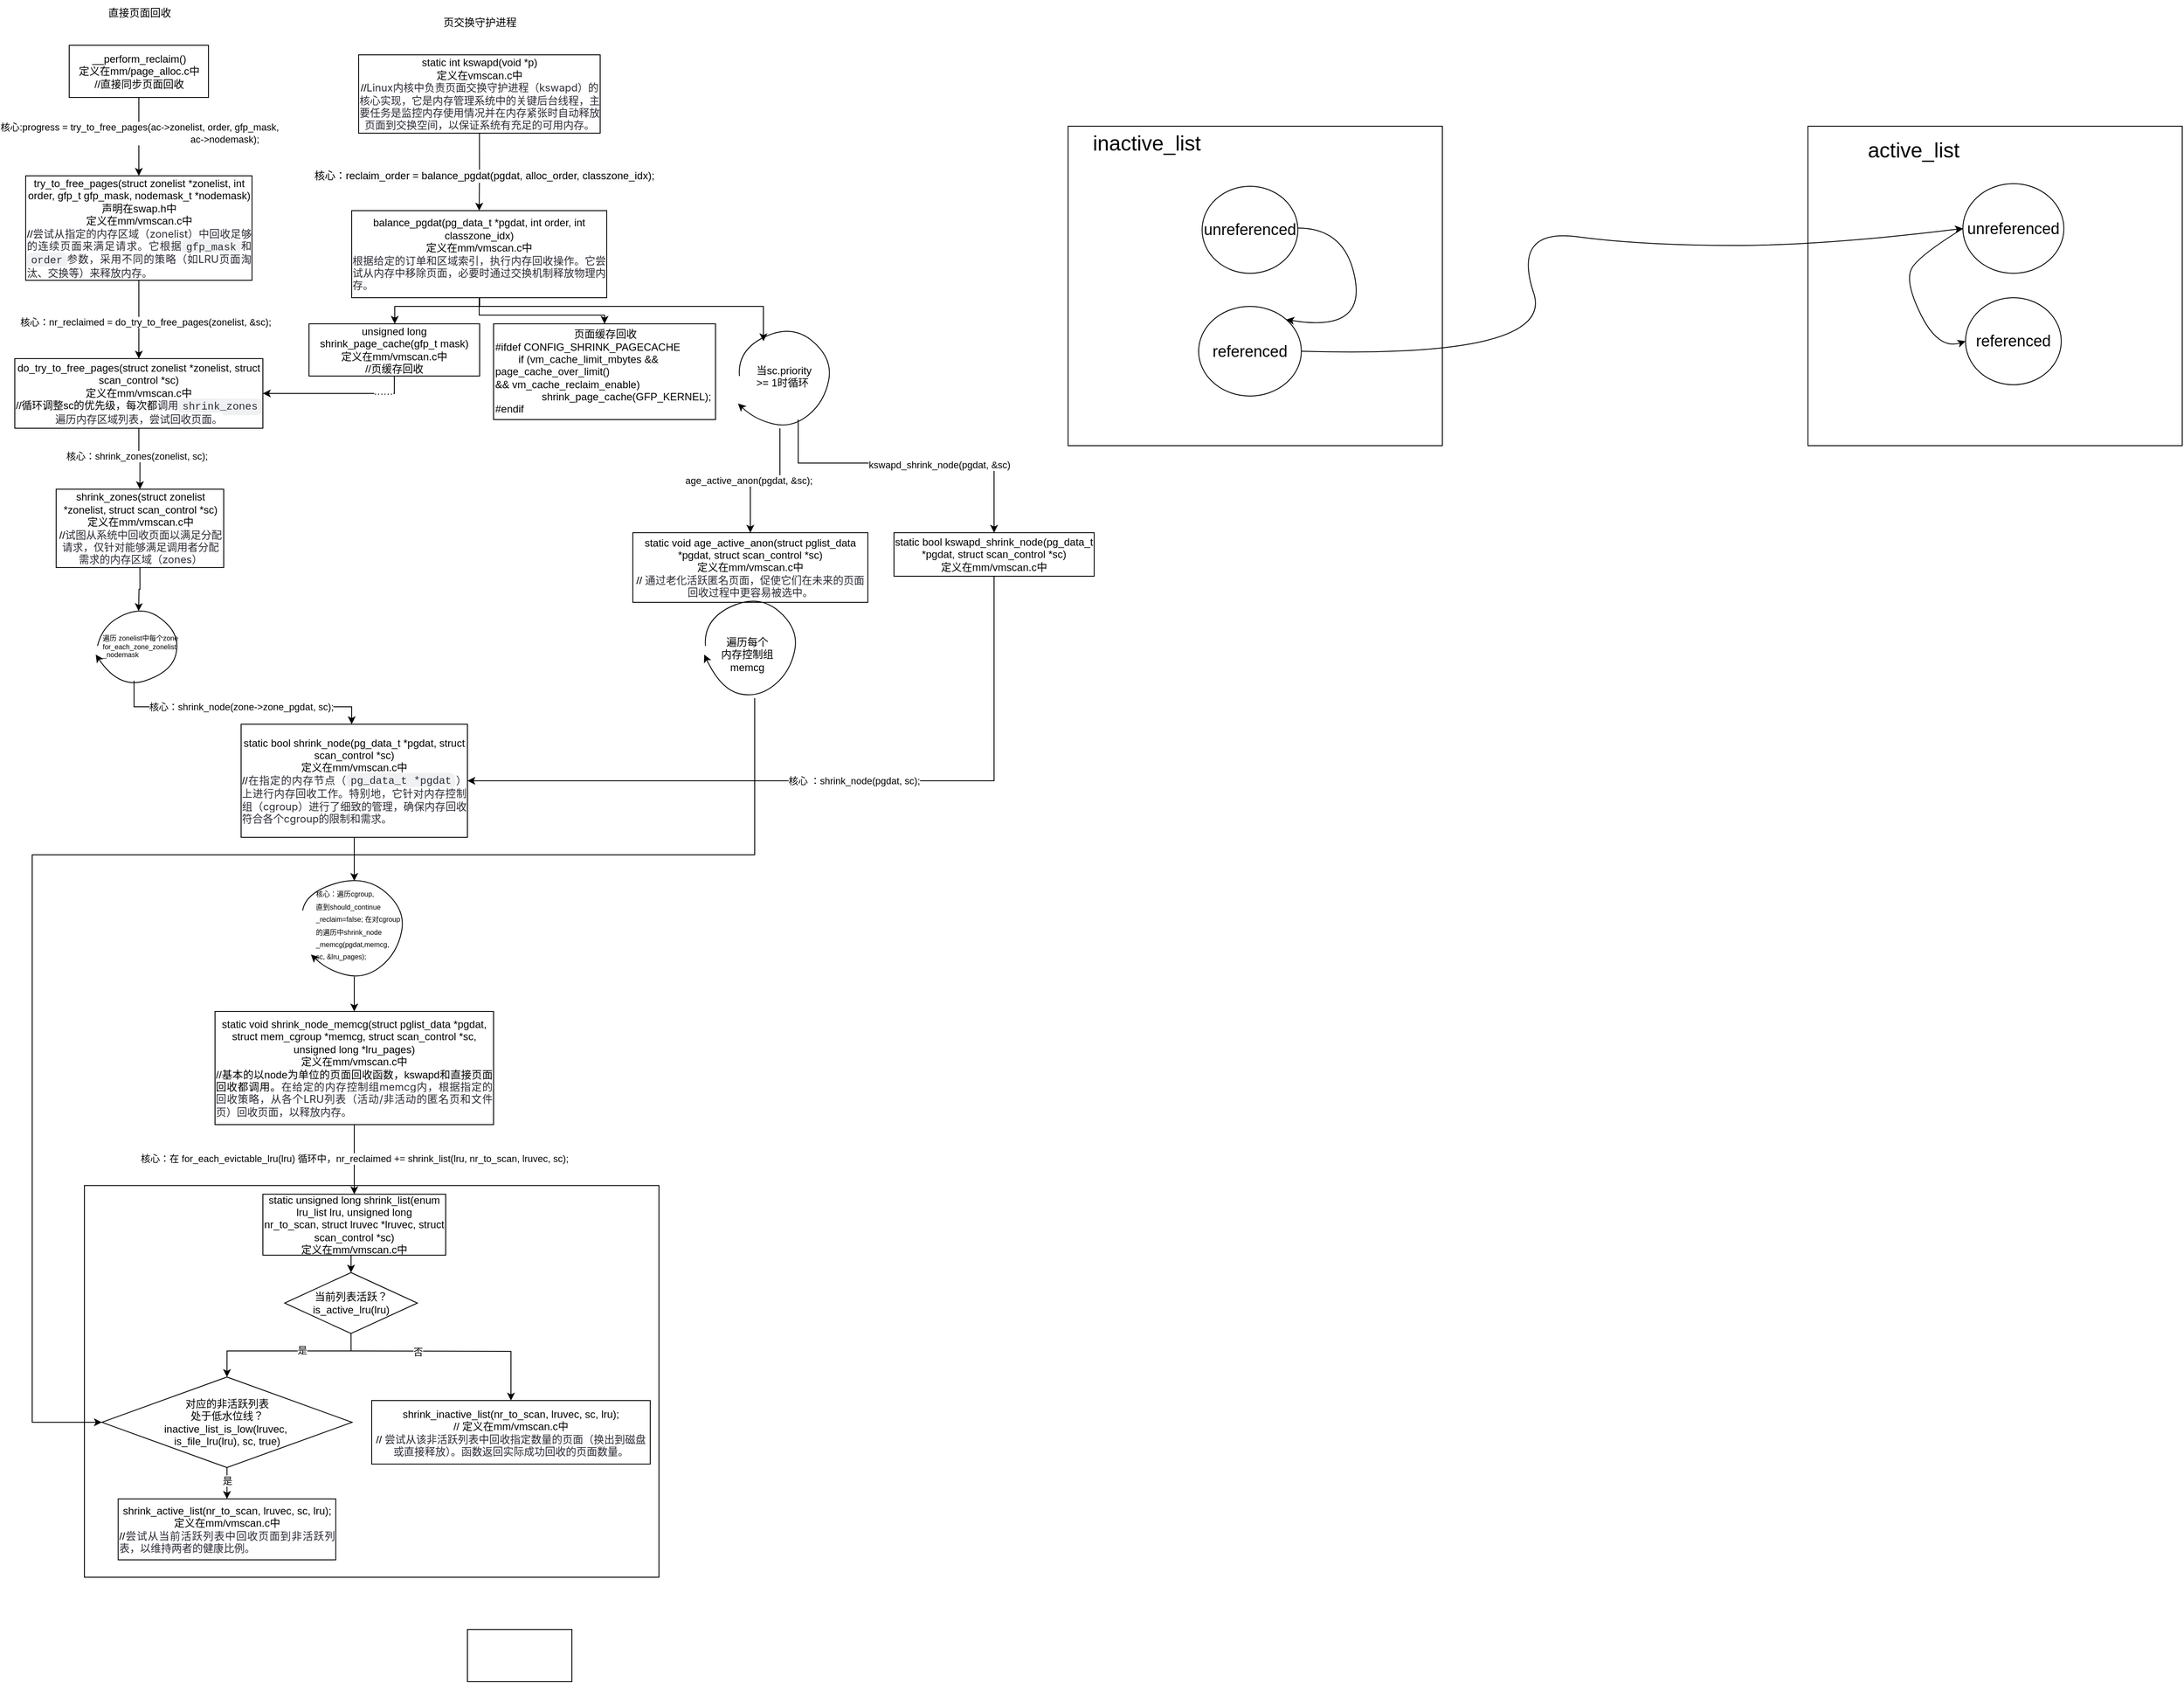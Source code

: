 <mxfile version="24.3.1" type="github">
  <diagram name="第 1 页" id="L96vX1XhK6QXdYlFLpfw">
    <mxGraphModel dx="2136" dy="729" grid="1" gridSize="10" guides="1" tooltips="1" connect="1" arrows="1" fold="1" page="1" pageScale="1" pageWidth="827" pageHeight="1169" math="0" shadow="0">
      <root>
        <mxCell id="0" />
        <mxCell id="1" parent="0" />
        <mxCell id="Xcz-Zy_UMCrFkftO2yXA-41" value="" style="rounded=0;whiteSpace=wrap;html=1;" vertex="1" parent="1">
          <mxGeometry x="1090" y="313" width="430" height="367" as="geometry" />
        </mxCell>
        <mxCell id="Xcz-Zy_UMCrFkftO2yXA-11" value="" style="curved=1;endArrow=classic;html=1;rounded=0;entryX=0.237;entryY=1.038;entryDx=0;entryDy=0;entryPerimeter=0;" edge="1" parent="1">
          <mxGeometry width="50" height="50" relative="1" as="geometry">
            <mxPoint x="210.62" y="1214" as="sourcePoint" />
            <mxPoint x="220.18" y="1264.52" as="targetPoint" />
            <Array as="points">
              <mxPoint x="214.37" y="1193" />
              <mxPoint x="282.37" y="1173" />
              <mxPoint x="329.37" y="1213" />
              <mxPoint x="319.37" y="1263" />
              <mxPoint x="282.37" y="1293" />
              <mxPoint x="239.37" y="1283" />
            </Array>
          </mxGeometry>
        </mxCell>
        <mxCell id="G9uZSufEg39AA2sRg3oI-21" value="" style="rounded=0;whiteSpace=wrap;html=1;labelBackgroundColor=none;textShadow=0;textOpacity=0;fillColor=none;" parent="1" vertex="1">
          <mxGeometry x="-40" y="1530" width="660" height="450" as="geometry" />
        </mxCell>
        <mxCell id="Ul97I4Ve1XMXk0d_GilV-3" style="edgeStyle=orthogonalEdgeStyle;rounded=0;orthogonalLoop=1;jettySize=auto;html=1;exitX=0.5;exitY=1;exitDx=0;exitDy=0;entryX=0.5;entryY=0;entryDx=0;entryDy=0;" parent="1" source="Ul97I4Ve1XMXk0d_GilV-1" target="Ul97I4Ve1XMXk0d_GilV-2" edge="1">
          <mxGeometry relative="1" as="geometry" />
        </mxCell>
        <mxCell id="Ul97I4Ve1XMXk0d_GilV-10" value="核心:progress = try_to_free_pages(ac-&amp;gt;zonelist, order, gfp_mask,&lt;div&gt;&lt;span style=&quot;white-space-collapse: collapse;&quot;&gt;&lt;span style=&quot;white-space-collapse: preserve;&quot;&gt;&#x9;&#x9;&#x9;&#x9;&#x9;&#x9;&#x9;&#x9;&lt;/span&gt;ac-&amp;gt;nodemask);&lt;/span&gt;&lt;/div&gt;" style="edgeLabel;html=1;align=center;verticalAlign=middle;resizable=0;points=[];" parent="Ul97I4Ve1XMXk0d_GilV-3" vertex="1" connectable="0">
          <mxGeometry x="0.34" relative="1" as="geometry">
            <mxPoint y="-20" as="offset" />
          </mxGeometry>
        </mxCell>
        <mxCell id="Ul97I4Ve1XMXk0d_GilV-1" value="&lt;div&gt;__perform_reclaim()&lt;br&gt;&lt;/div&gt;定义在mm/page_alloc.c中&lt;div&gt;//直接同步页面回收&lt;/div&gt;" style="rounded=0;whiteSpace=wrap;html=1;" parent="1" vertex="1">
          <mxGeometry x="-57.5" y="220" width="160" height="60" as="geometry" />
        </mxCell>
        <mxCell id="Ul97I4Ve1XMXk0d_GilV-16" style="edgeStyle=orthogonalEdgeStyle;rounded=0;orthogonalLoop=1;jettySize=auto;html=1;exitX=0.5;exitY=1;exitDx=0;exitDy=0;entryX=0.5;entryY=0;entryDx=0;entryDy=0;" parent="1" source="Ul97I4Ve1XMXk0d_GilV-2" target="Ul97I4Ve1XMXk0d_GilV-15" edge="1">
          <mxGeometry relative="1" as="geometry" />
        </mxCell>
        <mxCell id="Ul97I4Ve1XMXk0d_GilV-17" value="核心：nr_reclaimed = do_try_to_free_pages(zonelist, &amp;amp;sc);" style="edgeLabel;html=1;align=center;verticalAlign=middle;resizable=0;points=[];" parent="Ul97I4Ve1XMXk0d_GilV-16" vertex="1" connectable="0">
          <mxGeometry x="0.052" y="7" relative="1" as="geometry">
            <mxPoint as="offset" />
          </mxGeometry>
        </mxCell>
        <mxCell id="Ul97I4Ve1XMXk0d_GilV-2" value="&lt;div&gt;try_to_free_pages(&lt;span style=&quot;background-color: initial;&quot;&gt;struct zonelist *zonelist, int order,&amp;nbsp;&lt;/span&gt;&lt;span style=&quot;background-color: initial;&quot;&gt;&lt;span style=&quot;background-color: initial;&quot;&gt;gfp_t gfp_mask, nodemask_t *nodemask&lt;/span&gt;&lt;/span&gt;&lt;span style=&quot;background-color: initial;&quot;&gt;)&lt;/span&gt;&lt;/div&gt;&lt;div&gt;声明在swap.h中&lt;/div&gt;&lt;div&gt;定义在mm/vmscan.c中&lt;/div&gt;&lt;div style=&quot;text-align: justify;&quot;&gt;//&lt;font style=&quot;font-size: 12px;&quot;&gt;&lt;span style=&quot;white-space-collapse: preserve; color: rgb(44, 44, 54); font-family: -apple-system, BlinkMacSystemFont, &amp;quot;Segoe UI&amp;quot;, &amp;quot;Noto Sans&amp;quot;, Helvetica, Arial, sans-serif, &amp;quot;Apple Color Emoji&amp;quot;, &amp;quot;Segoe UI Emoji&amp;quot;; text-align: left; background-color: rgb(255, 255, 255);&quot;&gt;尝试从指定的内存区域（zonelist）中回收足够的连续页面来满足请求。它根据&lt;/span&gt;&lt;code style=&quot;white-space-collapse: break-spaces; box-sizing: border-box; --un-rotate: 0; --un-rotate-x: 0; --un-rotate-y: 0; --un-rotate-z: 0; --un-scale-x: 1; --un-scale-y: 1; --un-scale-z: 1; --un-skew-x: 0; --un-skew-y: 0; --un-translate-x: 0; --un-translate-y: 0; --un-translate-z: 0; --un-pan-x: ; --un-pan-y: ; --un-pinch-zoom: ; --un-scroll-snap-strictness: proximity; --un-ordinal: ; --un-slashed-zero: ; --un-numeric-figure: ; --un-numeric-spacing: ; --un-numeric-fraction: ; --un-border-spacing-x: 0; --un-border-spacing-y: 0; --un-ring-offset-shadow: 0 0 transparent; --un-ring-shadow: 0 0 transparent; --un-shadow-inset: ; --un-shadow: 0 0 transparent; --un-ring-inset: ; --un-ring-offset-width: 0px; --un-ring-offset-color: #fff; --un-ring-width: 0px; --un-ring-color: rgba(147,197,253,.5); --un-blur: ; --un-brightness: ; --un-contrast: ; --un-drop-shadow: ; --un-grayscale: ; --un-hue-rotate: ; --un-invert: ; --un-saturate: ; --un-sepia: ; --un-backdrop-blur: ; --un-backdrop-brightness: ; --un-backdrop-contrast: ; --un-backdrop-grayscale: ; --un-backdrop-hue-rotate: ; --un-backdrop-invert: ; --un-backdrop-opacity: ; --un-backdrop-saturate: ; --un-backdrop-sepia: ; font-family: ui-monospace, SFMono-Regular, &amp;quot;SF Mono&amp;quot;, Menlo, Consolas, &amp;quot;Liberation Mono&amp;quot;, monospace; background-color: rgba(175, 184, 193, 0.2); border-radius: 6px; margin: 0px; padding: 0.2em 0.4em; color: rgb(44, 44, 54); text-align: left;&quot;&gt;gfp_mask&lt;/code&gt;&lt;span style=&quot;white-space-collapse: preserve; color: rgb(44, 44, 54); font-family: -apple-system, BlinkMacSystemFont, &amp;quot;Segoe UI&amp;quot;, &amp;quot;Noto Sans&amp;quot;, Helvetica, Arial, sans-serif, &amp;quot;Apple Color Emoji&amp;quot;, &amp;quot;Segoe UI Emoji&amp;quot;; text-align: left; background-color: rgb(255, 255, 255);&quot;&gt;和&lt;/span&gt;&lt;code style=&quot;white-space-collapse: break-spaces; box-sizing: border-box; --un-rotate: 0; --un-rotate-x: 0; --un-rotate-y: 0; --un-rotate-z: 0; --un-scale-x: 1; --un-scale-y: 1; --un-scale-z: 1; --un-skew-x: 0; --un-skew-y: 0; --un-translate-x: 0; --un-translate-y: 0; --un-translate-z: 0; --un-pan-x: ; --un-pan-y: ; --un-pinch-zoom: ; --un-scroll-snap-strictness: proximity; --un-ordinal: ; --un-slashed-zero: ; --un-numeric-figure: ; --un-numeric-spacing: ; --un-numeric-fraction: ; --un-border-spacing-x: 0; --un-border-spacing-y: 0; --un-ring-offset-shadow: 0 0 transparent; --un-ring-shadow: 0 0 transparent; --un-shadow-inset: ; --un-shadow: 0 0 transparent; --un-ring-inset: ; --un-ring-offset-width: 0px; --un-ring-offset-color: #fff; --un-ring-width: 0px; --un-ring-color: rgba(147,197,253,.5); --un-blur: ; --un-brightness: ; --un-contrast: ; --un-drop-shadow: ; --un-grayscale: ; --un-hue-rotate: ; --un-invert: ; --un-saturate: ; --un-sepia: ; --un-backdrop-blur: ; --un-backdrop-brightness: ; --un-backdrop-contrast: ; --un-backdrop-grayscale: ; --un-backdrop-hue-rotate: ; --un-backdrop-invert: ; --un-backdrop-opacity: ; --un-backdrop-saturate: ; --un-backdrop-sepia: ; font-family: ui-monospace, SFMono-Regular, &amp;quot;SF Mono&amp;quot;, Menlo, Consolas, &amp;quot;Liberation Mono&amp;quot;, monospace; background-color: rgba(175, 184, 193, 0.2); border-radius: 6px; margin: 0px; padding: 0.2em 0.4em; color: rgb(44, 44, 54); text-align: left;&quot;&gt;order&lt;/code&gt;&lt;span style=&quot;white-space-collapse: preserve; color: rgb(44, 44, 54); font-family: -apple-system, BlinkMacSystemFont, &amp;quot;Segoe UI&amp;quot;, &amp;quot;Noto Sans&amp;quot;, Helvetica, Arial, sans-serif, &amp;quot;Apple Color Emoji&amp;quot;, &amp;quot;Segoe UI Emoji&amp;quot;; text-align: left; background-color: rgb(255, 255, 255);&quot;&gt;参数，采用不同的策略（如LRU页面淘汰、交换等）来释放内存。&lt;/span&gt;&lt;/font&gt;&lt;/div&gt;" style="rounded=0;whiteSpace=wrap;html=1;" parent="1" vertex="1">
          <mxGeometry x="-107.5" y="370" width="260" height="120" as="geometry" />
        </mxCell>
        <mxCell id="Ul97I4Ve1XMXk0d_GilV-19" style="edgeStyle=orthogonalEdgeStyle;rounded=0;orthogonalLoop=1;jettySize=auto;html=1;exitX=0.5;exitY=1;exitDx=0;exitDy=0;entryX=0.5;entryY=0;entryDx=0;entryDy=0;" parent="1" source="Ul97I4Ve1XMXk0d_GilV-15" target="Ul97I4Ve1XMXk0d_GilV-18" edge="1">
          <mxGeometry relative="1" as="geometry" />
        </mxCell>
        <mxCell id="Ul97I4Ve1XMXk0d_GilV-20" value="核心：shrink_zones(zonelist, sc);" style="edgeLabel;html=1;align=center;verticalAlign=middle;resizable=0;points=[];" parent="Ul97I4Ve1XMXk0d_GilV-19" vertex="1" connectable="0">
          <mxGeometry x="-0.007" y="3" relative="1" as="geometry">
            <mxPoint x="-3" as="offset" />
          </mxGeometry>
        </mxCell>
        <mxCell id="Ul97I4Ve1XMXk0d_GilV-15" value="&lt;div&gt;&lt;div&gt;do_try_to_free_pages(struct zonelist *zonelist,&lt;span style=&quot;background-color: initial;&quot;&gt;&amp;nbsp;struct scan_control *sc)&lt;/span&gt;&lt;/div&gt;&lt;/div&gt;&lt;div&gt;定义在mm/vmscan.c中&lt;/div&gt;&lt;div&gt;//循环调整sc的优先级，每次都&lt;span style=&quot;background-color: rgb(255, 255, 255); color: rgb(44, 44, 54); font-family: -apple-system, BlinkMacSystemFont, &amp;quot;Segoe UI&amp;quot;, &amp;quot;Noto Sans&amp;quot;, Helvetica, Arial, sans-serif, &amp;quot;Apple Color Emoji&amp;quot;, &amp;quot;Segoe UI Emoji&amp;quot;; text-align: left;&quot;&gt;调用&lt;/span&gt;&lt;code style=&quot;color: rgb(44, 44, 54); text-align: left; white-space-collapse: break-spaces; box-sizing: border-box; --un-rotate: 0; --un-rotate-x: 0; --un-rotate-y: 0; --un-rotate-z: 0; --un-scale-x: 1; --un-scale-y: 1; --un-scale-z: 1; --un-skew-x: 0; --un-skew-y: 0; --un-translate-x: 0; --un-translate-y: 0; --un-translate-z: 0; --un-pan-x: ; --un-pan-y: ; --un-pinch-zoom: ; --un-scroll-snap-strictness: proximity; --un-ordinal: ; --un-slashed-zero: ; --un-numeric-figure: ; --un-numeric-spacing: ; --un-numeric-fraction: ; --un-border-spacing-x: 0; --un-border-spacing-y: 0; --un-ring-offset-shadow: 0 0 transparent; --un-ring-shadow: 0 0 transparent; --un-shadow-inset: ; --un-shadow: 0 0 transparent; --un-ring-inset: ; --un-ring-offset-width: 0px; --un-ring-offset-color: #fff; --un-ring-width: 0px; --un-ring-color: rgba(147,197,253,.5); --un-blur: ; --un-brightness: ; --un-contrast: ; --un-drop-shadow: ; --un-grayscale: ; --un-hue-rotate: ; --un-invert: ; --un-saturate: ; --un-sepia: ; --un-backdrop-blur: ; --un-backdrop-brightness: ; --un-backdrop-contrast: ; --un-backdrop-grayscale: ; --un-backdrop-hue-rotate: ; --un-backdrop-invert: ; --un-backdrop-opacity: ; --un-backdrop-saturate: ; --un-backdrop-sepia: ; font-family: ui-monospace, SFMono-Regular, &amp;quot;SF Mono&amp;quot;, Menlo, Consolas, &amp;quot;Liberation Mono&amp;quot;, monospace; background-color: rgba(175, 184, 193, 0.2); border-radius: 6px; margin: 0px; padding: 0.2em 0.4em;&quot;&gt;shrink_zones&lt;/code&gt;&lt;span style=&quot;background-color: rgb(255, 255, 255); color: rgb(44, 44, 54); font-family: -apple-system, BlinkMacSystemFont, &amp;quot;Segoe UI&amp;quot;, &amp;quot;Noto Sans&amp;quot;, Helvetica, Arial, sans-serif, &amp;quot;Apple Color Emoji&amp;quot;, &amp;quot;Segoe UI Emoji&amp;quot;; text-align: left;&quot;&gt;遍历内存区域列表，尝试回收页面。&lt;/span&gt;&lt;/div&gt;" style="rounded=0;whiteSpace=wrap;html=1;" parent="1" vertex="1">
          <mxGeometry x="-120" y="580" width="285" height="80" as="geometry" />
        </mxCell>
        <mxCell id="Ul97I4Ve1XMXk0d_GilV-34" style="edgeStyle=orthogonalEdgeStyle;rounded=0;orthogonalLoop=1;jettySize=auto;html=1;" parent="1" edge="1">
          <mxGeometry relative="1" as="geometry">
            <mxPoint x="16.98" y="950" as="sourcePoint" />
            <mxPoint x="266.998" y="1000" as="targetPoint" />
            <Array as="points">
              <mxPoint x="16.98" y="980" />
              <mxPoint x="266.98" y="980" />
            </Array>
          </mxGeometry>
        </mxCell>
        <mxCell id="Ul97I4Ve1XMXk0d_GilV-35" value="核心：shrink_node(zone-&amp;gt;zone_pgdat, sc);" style="edgeLabel;html=1;align=center;verticalAlign=middle;resizable=0;points=[];" parent="Ul97I4Ve1XMXk0d_GilV-34" vertex="1" connectable="0">
          <mxGeometry x="0.021" relative="1" as="geometry">
            <mxPoint as="offset" />
          </mxGeometry>
        </mxCell>
        <mxCell id="Xcz-Zy_UMCrFkftO2yXA-30" style="edgeStyle=orthogonalEdgeStyle;rounded=0;orthogonalLoop=1;jettySize=auto;html=1;exitX=0.5;exitY=1;exitDx=0;exitDy=0;" edge="1" parent="1" source="Ul97I4Ve1XMXk0d_GilV-18">
          <mxGeometry relative="1" as="geometry">
            <mxPoint x="22.222" y="870" as="targetPoint" />
          </mxGeometry>
        </mxCell>
        <mxCell id="Ul97I4Ve1XMXk0d_GilV-18" value="shrink_zones(struct zonelist *zonelist, struct scan_control *sc)&lt;div&gt;定义在mm/vmscan.c中&lt;/div&gt;&lt;div&gt;//&lt;span style=&quot;background-color: rgb(255, 255, 255); color: rgb(44, 44, 54); font-family: -apple-system, BlinkMacSystemFont, &amp;quot;Segoe UI&amp;quot;, &amp;quot;Noto Sans&amp;quot;, Helvetica, Arial, sans-serif, &amp;quot;Apple Color Emoji&amp;quot;, &amp;quot;Segoe UI Emoji&amp;quot;; text-align: start; white-space-collapse: preserve;&quot;&gt;&lt;font style=&quot;font-size: 12px;&quot;&gt;试图从系统中回收页面以满足分配请求，仅针对能够满足调用者分配需求的内存区域（zones）&lt;/font&gt;&lt;/span&gt;&lt;/div&gt;" style="rounded=0;whiteSpace=wrap;html=1;" parent="1" vertex="1">
          <mxGeometry x="-72.5" y="730" width="192.5" height="90" as="geometry" />
        </mxCell>
        <mxCell id="Ul97I4Ve1XMXk0d_GilV-21" value="直接页面回收" style="text;html=1;align=center;verticalAlign=middle;resizable=0;points=[];autosize=1;strokeColor=none;fillColor=none;" parent="1" vertex="1">
          <mxGeometry x="-27.5" y="168" width="100" height="30" as="geometry" />
        </mxCell>
        <mxCell id="Ul97I4Ve1XMXk0d_GilV-22" value="页交换守护进程" style="text;html=1;align=center;verticalAlign=middle;resizable=0;points=[];autosize=1;strokeColor=none;fillColor=none;" parent="1" vertex="1">
          <mxGeometry x="358.75" y="179" width="110" height="30" as="geometry" />
        </mxCell>
        <mxCell id="Ul97I4Ve1XMXk0d_GilV-29" style="edgeStyle=orthogonalEdgeStyle;rounded=0;orthogonalLoop=1;jettySize=auto;html=1;exitX=0.5;exitY=1;exitDx=0;exitDy=0;entryX=0.5;entryY=0;entryDx=0;entryDy=0;" parent="1" source="Ul97I4Ve1XMXk0d_GilV-23" target="Ul97I4Ve1XMXk0d_GilV-26" edge="1">
          <mxGeometry relative="1" as="geometry" />
        </mxCell>
        <mxCell id="Ul97I4Ve1XMXk0d_GilV-31" value="&lt;span style=&quot;font-size: 12px; background-color: rgb(251, 251, 251);&quot;&gt;核心：reclaim_order = balance_pgdat(pgdat, alloc_order, classzone_idx);&lt;/span&gt;" style="edgeLabel;html=1;align=center;verticalAlign=middle;resizable=0;points=[];" parent="Ul97I4Ve1XMXk0d_GilV-29" vertex="1" connectable="0">
          <mxGeometry x="-0.079" y="5" relative="1" as="geometry">
            <mxPoint y="8" as="offset" />
          </mxGeometry>
        </mxCell>
        <mxCell id="Ul97I4Ve1XMXk0d_GilV-23" value="static int kswapd(void *p)&lt;div&gt;定义在vmscan.c中&lt;/div&gt;&lt;div&gt;/&lt;font style=&quot;font-size: 12px;&quot;&gt;/&lt;span style=&quot;background-color: rgb(255, 255, 255); color: rgb(44, 44, 54); font-family: -apple-system, BlinkMacSystemFont, &amp;quot;Segoe UI&amp;quot;, &amp;quot;Noto Sans&amp;quot;, Helvetica, Arial, sans-serif, &amp;quot;Apple Color Emoji&amp;quot;, &amp;quot;Segoe UI Emoji&amp;quot;; text-align: start; white-space-collapse: preserve;&quot;&gt;Linux内核中负责页面交换守护进程（kswapd）的核心实现，它是内存管理系统中的关键后台线程，主要任务是监控内存使用情况并在内存紧张时自动释放页面到交换空间，以保证系统有充足的可用内存。&lt;/span&gt;&lt;/font&gt;&lt;/div&gt;" style="rounded=0;whiteSpace=wrap;html=1;" parent="1" vertex="1">
          <mxGeometry x="275" y="231" width="277.5" height="90" as="geometry" />
        </mxCell>
        <mxCell id="G9uZSufEg39AA2sRg3oI-25" style="edgeStyle=orthogonalEdgeStyle;rounded=0;orthogonalLoop=1;jettySize=auto;html=1;exitX=0.5;exitY=1;exitDx=0;exitDy=0;entryX=0.5;entryY=0;entryDx=0;entryDy=0;" parent="1" edge="1">
          <mxGeometry relative="1" as="geometry">
            <mxPoint x="413.97" y="510" as="sourcePoint" />
            <mxPoint x="316.47" y="540" as="targetPoint" />
            <Array as="points">
              <mxPoint x="414" y="520" />
              <mxPoint x="316" y="520" />
            </Array>
          </mxGeometry>
        </mxCell>
        <mxCell id="Xcz-Zy_UMCrFkftO2yXA-35" style="edgeStyle=orthogonalEdgeStyle;rounded=0;orthogonalLoop=1;jettySize=auto;html=1;exitX=0.5;exitY=1;exitDx=0;exitDy=0;entryX=0.5;entryY=0;entryDx=0;entryDy=0;" edge="1" parent="1" source="Ul97I4Ve1XMXk0d_GilV-26" target="Xcz-Zy_UMCrFkftO2yXA-31">
          <mxGeometry relative="1" as="geometry" />
        </mxCell>
        <mxCell id="Ul97I4Ve1XMXk0d_GilV-26" value="balance_pgdat(pg_data_t *pgdat, int order, int classzone_idx)&lt;div&gt;定义在mm/vmscan.c中&lt;/div&gt;&lt;div style=&quot;text-align: justify;&quot;&gt;&lt;span style=&quot;background-color: rgb(255, 255, 255); color: rgb(44, 44, 54); font-family: -apple-system, BlinkMacSystemFont, &amp;quot;Segoe UI&amp;quot;, &amp;quot;Noto Sans&amp;quot;, Helvetica, Arial, sans-serif, &amp;quot;Apple Color Emoji&amp;quot;, &amp;quot;Segoe UI Emoji&amp;quot;; text-align: left;&quot;&gt;根据给定的订单和区域索引，执行内存回收操作。它尝试从内存中移除页面，必要时通过交换机制释放物理内存。&lt;/span&gt;&lt;/div&gt;" style="rounded=0;whiteSpace=wrap;html=1;" parent="1" vertex="1">
          <mxGeometry x="267" y="410" width="293" height="100" as="geometry" />
        </mxCell>
        <mxCell id="G9uZSufEg39AA2sRg3oI-5" style="edgeStyle=orthogonalEdgeStyle;rounded=0;orthogonalLoop=1;jettySize=auto;html=1;exitX=0.5;exitY=1;exitDx=0;exitDy=0;" parent="1" source="Ul97I4Ve1XMXk0d_GilV-33" edge="1">
          <mxGeometry relative="1" as="geometry">
            <mxPoint x="270" y="1180" as="targetPoint" />
          </mxGeometry>
        </mxCell>
        <mxCell id="Ul97I4Ve1XMXk0d_GilV-33" value="static bool shrink_node(pg_data_t *pgdat, struct scan_control *sc)&lt;div&gt;定义在mm/vmscan.c中&lt;/div&gt;&lt;div style=&quot;text-align: justify;&quot;&gt;//&lt;font style=&quot;font-size: 12px;&quot;&gt;&lt;span style=&quot;white-space-collapse: preserve; color: rgb(44, 44, 54); font-family: -apple-system, BlinkMacSystemFont, &amp;quot;Segoe UI&amp;quot;, &amp;quot;Noto Sans&amp;quot;, Helvetica, Arial, sans-serif, &amp;quot;Apple Color Emoji&amp;quot;, &amp;quot;Segoe UI Emoji&amp;quot;; text-align: start; background-color: rgb(255, 255, 255);&quot;&gt;在指定的内存节点（&lt;/span&gt;&lt;code style=&quot;white-space-collapse: break-spaces; box-sizing: border-box; --un-rotate: 0; --un-rotate-x: 0; --un-rotate-y: 0; --un-rotate-z: 0; --un-scale-x: 1; --un-scale-y: 1; --un-scale-z: 1; --un-skew-x: 0; --un-skew-y: 0; --un-translate-x: 0; --un-translate-y: 0; --un-translate-z: 0; --un-pan-x: ; --un-pan-y: ; --un-pinch-zoom: ; --un-scroll-snap-strictness: proximity; --un-ordinal: ; --un-slashed-zero: ; --un-numeric-figure: ; --un-numeric-spacing: ; --un-numeric-fraction: ; --un-border-spacing-x: 0; --un-border-spacing-y: 0; --un-ring-offset-shadow: 0 0 transparent; --un-ring-shadow: 0 0 transparent; --un-shadow-inset: ; --un-shadow: 0 0 transparent; --un-ring-inset: ; --un-ring-offset-width: 0px; --un-ring-offset-color: #fff; --un-ring-width: 0px; --un-ring-color: rgba(147,197,253,.5); --un-blur: ; --un-brightness: ; --un-contrast: ; --un-drop-shadow: ; --un-grayscale: ; --un-hue-rotate: ; --un-invert: ; --un-saturate: ; --un-sepia: ; --un-backdrop-blur: ; --un-backdrop-brightness: ; --un-backdrop-contrast: ; --un-backdrop-grayscale: ; --un-backdrop-hue-rotate: ; --un-backdrop-invert: ; --un-backdrop-opacity: ; --un-backdrop-saturate: ; --un-backdrop-sepia: ; font-family: ui-monospace, SFMono-Regular, &amp;quot;SF Mono&amp;quot;, Menlo, Consolas, &amp;quot;Liberation Mono&amp;quot;, monospace; background-color: rgba(175, 184, 193, 0.2); border-radius: 6px; margin: 0px; padding: 0.2em 0.4em; color: rgb(44, 44, 54); text-align: start;&quot;&gt;pg_data_t *pgdat&lt;/code&gt;&lt;span style=&quot;white-space-collapse: preserve; color: rgb(44, 44, 54); font-family: -apple-system, BlinkMacSystemFont, &amp;quot;Segoe UI&amp;quot;, &amp;quot;Noto Sans&amp;quot;, Helvetica, Arial, sans-serif, &amp;quot;Apple Color Emoji&amp;quot;, &amp;quot;Segoe UI Emoji&amp;quot;; text-align: start; background-color: rgb(255, 255, 255);&quot;&gt;）上进行内存回收工作。&lt;/span&gt;&lt;/font&gt;&lt;span style=&quot;background-color: rgb(255, 255, 255); color: rgb(44, 44, 54); font-family: -apple-system, BlinkMacSystemFont, &amp;quot;Segoe UI&amp;quot;, &amp;quot;Noto Sans&amp;quot;, Helvetica, Arial, sans-serif, &amp;quot;Apple Color Emoji&amp;quot;, &amp;quot;Segoe UI Emoji&amp;quot;; text-align: start; white-space-collapse: preserve;&quot;&gt;特别地，它针对内存控制组（cgroup）进行了细致的管理，确保内存回收符合各个cgroup的限制和需求。&lt;/span&gt;&lt;/div&gt;" style="rounded=0;whiteSpace=wrap;html=1;" parent="1" vertex="1">
          <mxGeometry x="140" y="1000" width="260" height="130" as="geometry" />
        </mxCell>
        <mxCell id="G9uZSufEg39AA2sRg3oI-8" style="edgeStyle=orthogonalEdgeStyle;rounded=0;orthogonalLoop=1;jettySize=auto;html=1;exitX=0.5;exitY=1;exitDx=0;exitDy=0;" parent="1" source="G9uZSufEg39AA2sRg3oI-4" target="G9uZSufEg39AA2sRg3oI-7" edge="1">
          <mxGeometry relative="1" as="geometry" />
        </mxCell>
        <mxCell id="G9uZSufEg39AA2sRg3oI-9" value="&lt;div&gt;核心：在 for_each_evictable_lru(lru) 循环中，nr_reclaimed += shrink_list(lru, nr_to_scan, lruvec, sc);&lt;/div&gt;" style="edgeLabel;html=1;align=center;verticalAlign=middle;resizable=0;points=[];" parent="G9uZSufEg39AA2sRg3oI-8" vertex="1" connectable="0">
          <mxGeometry x="-0.035" relative="1" as="geometry">
            <mxPoint as="offset" />
          </mxGeometry>
        </mxCell>
        <mxCell id="G9uZSufEg39AA2sRg3oI-4" value="&lt;div&gt;static void shrink_node_memcg(struct pglist_data *pgdat, struct mem_cgroup *memcg,&lt;span style=&quot;background-color: initial;&quot;&gt;&amp;nbsp;struct scan_control *sc, unsigned long *lru_pages)&lt;/span&gt;&lt;/div&gt;&lt;div&gt;&lt;span style=&quot;background-color: initial;&quot;&gt;定义在mm/vmscan.c中&lt;/span&gt;&lt;/div&gt;&lt;div style=&quot;text-align: justify;&quot;&gt;//基本的以node为单位的页面回收函数，kswapd和直接页面回收都调用。&lt;span style=&quot;background-color: rgb(255, 255, 255); color: rgb(44, 44, 54); font-family: -apple-system, BlinkMacSystemFont, &amp;quot;Segoe UI&amp;quot;, &amp;quot;Noto Sans&amp;quot;, Helvetica, Arial, sans-serif, &amp;quot;Apple Color Emoji&amp;quot;, &amp;quot;Segoe UI Emoji&amp;quot;; text-align: left;&quot;&gt;&lt;font style=&quot;font-size: 12px;&quot;&gt;在给定的内存控制组memcg内，根据指定的回收策略，从各个LRU列表（活动/非活动的匿名页和文件页）回收页面，以释放内存。&lt;/font&gt;&lt;/span&gt;&lt;/div&gt;" style="rounded=0;whiteSpace=wrap;html=1;" parent="1" vertex="1">
          <mxGeometry x="110" y="1330" width="320" height="130" as="geometry" />
        </mxCell>
        <mxCell id="G9uZSufEg39AA2sRg3oI-20" style="edgeStyle=orthogonalEdgeStyle;rounded=0;orthogonalLoop=1;jettySize=auto;html=1;exitX=0.5;exitY=1;exitDx=0;exitDy=0;entryX=0.5;entryY=0;entryDx=0;entryDy=0;" parent="1" source="G9uZSufEg39AA2sRg3oI-7" target="G9uZSufEg39AA2sRg3oI-10" edge="1">
          <mxGeometry relative="1" as="geometry" />
        </mxCell>
        <mxCell id="G9uZSufEg39AA2sRg3oI-7" value="&lt;div&gt;static unsigned long shrink_list(enum lru_list lru, unsigned long nr_to_scan,&lt;span style=&quot;background-color: initial;&quot;&gt;&amp;nbsp;struct lruvec *lruvec, struct scan_control *sc)&lt;/span&gt;&lt;/div&gt;&lt;div&gt;&lt;span style=&quot;background-color: initial;&quot;&gt;定义在mm/vmscan.c中&lt;/span&gt;&lt;/div&gt;" style="rounded=0;whiteSpace=wrap;html=1;" parent="1" vertex="1">
          <mxGeometry x="165" y="1540" width="210" height="70" as="geometry" />
        </mxCell>
        <mxCell id="G9uZSufEg39AA2sRg3oI-13" style="edgeStyle=orthogonalEdgeStyle;rounded=0;orthogonalLoop=1;jettySize=auto;html=1;exitX=0.5;exitY=1;exitDx=0;exitDy=0;entryX=0.5;entryY=0;entryDx=0;entryDy=0;" parent="1" source="G9uZSufEg39AA2sRg3oI-10" target="G9uZSufEg39AA2sRg3oI-12" edge="1">
          <mxGeometry relative="1" as="geometry">
            <Array as="points">
              <mxPoint x="266" y="1720" />
              <mxPoint x="124" y="1720" />
            </Array>
          </mxGeometry>
        </mxCell>
        <mxCell id="G9uZSufEg39AA2sRg3oI-14" value="是" style="edgeLabel;html=1;align=center;verticalAlign=middle;resizable=0;points=[];" parent="G9uZSufEg39AA2sRg3oI-13" vertex="1" connectable="0">
          <mxGeometry x="-0.203" y="-1" relative="1" as="geometry">
            <mxPoint as="offset" />
          </mxGeometry>
        </mxCell>
        <mxCell id="G9uZSufEg39AA2sRg3oI-18" style="edgeStyle=orthogonalEdgeStyle;rounded=0;orthogonalLoop=1;jettySize=auto;html=1;exitX=0.5;exitY=1;exitDx=0;exitDy=0;entryX=0.5;entryY=0;entryDx=0;entryDy=0;" parent="1" target="G9uZSufEg39AA2sRg3oI-17" edge="1">
          <mxGeometry relative="1" as="geometry">
            <mxPoint x="266.25" y="1720" as="sourcePoint" />
            <mxPoint x="530" y="1807" as="targetPoint" />
          </mxGeometry>
        </mxCell>
        <mxCell id="G9uZSufEg39AA2sRg3oI-19" value="否" style="edgeLabel;html=1;align=center;verticalAlign=middle;resizable=0;points=[];" parent="G9uZSufEg39AA2sRg3oI-18" vertex="1" connectable="0">
          <mxGeometry x="0.1" y="3" relative="1" as="geometry">
            <mxPoint x="-56" y="3" as="offset" />
          </mxGeometry>
        </mxCell>
        <mxCell id="G9uZSufEg39AA2sRg3oI-10" value="当前列表活跃？&lt;div&gt;is_active_lru(lru)&lt;br&gt;&lt;/div&gt;" style="rhombus;whiteSpace=wrap;html=1;" parent="1" vertex="1">
          <mxGeometry x="190" y="1630" width="152.5" height="70" as="geometry" />
        </mxCell>
        <mxCell id="G9uZSufEg39AA2sRg3oI-11" value="&lt;div style=&quot;&quot;&gt;&lt;span style=&quot;background-color: initial;&quot;&gt;shrink_active_list(nr_to_scan, lruvec, sc, lru);&lt;/span&gt;&lt;/div&gt;&lt;div style=&quot;&quot;&gt;&lt;span style=&quot;background-color: initial;&quot;&gt;定义在mm/vmscan.c中&lt;/span&gt;&lt;/div&gt;&lt;div style=&quot;text-align: justify;&quot;&gt;//&lt;span style=&quot;background-color: rgb(255, 255, 255); color: rgb(44, 44, 54); font-family: -apple-system, BlinkMacSystemFont, &amp;quot;Segoe UI&amp;quot;, &amp;quot;Noto Sans&amp;quot;, Helvetica, Arial, sans-serif, &amp;quot;Apple Color Emoji&amp;quot;, &amp;quot;Segoe UI Emoji&amp;quot;; text-align: left;&quot;&gt;&lt;font style=&quot;font-size: 12px;&quot;&gt;尝试从当前活跃列表中回收页面到非活跃列表，以维持两者的健康比例。&lt;/font&gt;&lt;/span&gt;&lt;/div&gt;" style="rounded=0;whiteSpace=wrap;html=1;" parent="1" vertex="1">
          <mxGeometry x="-1.25" y="1890" width="250" height="70" as="geometry" />
        </mxCell>
        <mxCell id="G9uZSufEg39AA2sRg3oI-15" style="edgeStyle=orthogonalEdgeStyle;rounded=0;orthogonalLoop=1;jettySize=auto;html=1;exitX=0.5;exitY=1;exitDx=0;exitDy=0;entryX=0.5;entryY=0;entryDx=0;entryDy=0;" parent="1" source="G9uZSufEg39AA2sRg3oI-12" target="G9uZSufEg39AA2sRg3oI-11" edge="1">
          <mxGeometry relative="1" as="geometry" />
        </mxCell>
        <mxCell id="G9uZSufEg39AA2sRg3oI-16" value="是" style="edgeLabel;html=1;align=center;verticalAlign=middle;resizable=0;points=[];" parent="G9uZSufEg39AA2sRg3oI-15" vertex="1" connectable="0">
          <mxGeometry x="-0.199" relative="1" as="geometry">
            <mxPoint as="offset" />
          </mxGeometry>
        </mxCell>
        <mxCell id="G9uZSufEg39AA2sRg3oI-12" value="对应的非活跃列表&lt;div&gt;处于低水位线？&lt;div&gt;inactive_list_is_low(lruvec,&amp;nbsp;&lt;/div&gt;&lt;div&gt;is_file_lru(lru),&amp;nbsp;&lt;span style=&quot;background-color: initial;&quot;&gt;sc, true)&lt;/span&gt;&lt;/div&gt;&lt;/div&gt;" style="rhombus;whiteSpace=wrap;html=1;" parent="1" vertex="1">
          <mxGeometry x="-20" y="1750" width="287.5" height="104" as="geometry" />
        </mxCell>
        <mxCell id="G9uZSufEg39AA2sRg3oI-17" value="shrink_inactive_list(nr_to_scan, lruvec, sc, lru);&lt;div&gt;// 定义在mm/vmscan.c中&lt;br&gt;&lt;div&gt;//&amp;nbsp;&lt;span style=&quot;background-color: rgb(255, 255, 255); color: rgb(44, 44, 54); font-family: -apple-system, BlinkMacSystemFont, &amp;quot;Segoe UI&amp;quot;, &amp;quot;Noto Sans&amp;quot;, Helvetica, Arial, sans-serif, &amp;quot;Apple Color Emoji&amp;quot;, &amp;quot;Segoe UI Emoji&amp;quot;; text-align: left;&quot;&gt;&lt;font style=&quot;font-size: 12px;&quot;&gt;尝试从该非活跃列表中回收指定数量的页面（换出到磁盘或直接释放）。函数返回实际成功回收的页面数量。&lt;/font&gt;&lt;/span&gt;&lt;/div&gt;&lt;/div&gt;" style="rounded=0;whiteSpace=wrap;html=1;" parent="1" vertex="1">
          <mxGeometry x="290" y="1777" width="320" height="73" as="geometry" />
        </mxCell>
        <mxCell id="G9uZSufEg39AA2sRg3oI-26" style="edgeStyle=orthogonalEdgeStyle;rounded=0;orthogonalLoop=1;jettySize=auto;html=1;exitX=0.5;exitY=1;exitDx=0;exitDy=0;entryX=1;entryY=0.5;entryDx=0;entryDy=0;" parent="1" source="G9uZSufEg39AA2sRg3oI-24" target="Ul97I4Ve1XMXk0d_GilV-15" edge="1">
          <mxGeometry relative="1" as="geometry" />
        </mxCell>
        <mxCell id="G9uZSufEg39AA2sRg3oI-27" value="······" style="edgeLabel;html=1;align=center;verticalAlign=middle;resizable=0;points=[];" parent="G9uZSufEg39AA2sRg3oI-26" vertex="1" connectable="0">
          <mxGeometry x="-0.608" relative="1" as="geometry">
            <mxPoint as="offset" />
          </mxGeometry>
        </mxCell>
        <mxCell id="G9uZSufEg39AA2sRg3oI-24" value="unsigned long shrink_page_cache(gfp_t mask)&lt;div&gt;定义在mm/vmscan.c中&lt;/div&gt;&lt;div&gt;//页缓存回收&lt;/div&gt;" style="rounded=0;whiteSpace=wrap;html=1;" parent="1" vertex="1">
          <mxGeometry x="218" y="540" width="196" height="60" as="geometry" />
        </mxCell>
        <mxCell id="Xcz-Zy_UMCrFkftO2yXA-10" value="" style="endArrow=classic;html=1;rounded=0;entryX=0;entryY=0.5;entryDx=0;entryDy=0;" edge="1" parent="1" target="G9uZSufEg39AA2sRg3oI-12">
          <mxGeometry width="50" height="50" relative="1" as="geometry">
            <mxPoint x="730" y="970" as="sourcePoint" />
            <mxPoint x="-10" y="1802" as="targetPoint" />
            <Array as="points">
              <mxPoint x="730" y="1150" />
              <mxPoint x="270" y="1150" />
              <mxPoint x="-100" y="1150" />
              <mxPoint x="-100" y="1340" />
              <mxPoint x="-100" y="1802" />
            </Array>
          </mxGeometry>
        </mxCell>
        <mxCell id="Xcz-Zy_UMCrFkftO2yXA-12" value="&lt;div style=&quot;&quot;&gt;&lt;span style=&quot;text-wrap: nowrap; background-color: initial; font-size: 8px;&quot;&gt;核心：遍历cgroup,&lt;/span&gt;&lt;span style=&quot;background-color: initial; text-wrap: nowrap; font-size: 8px;&quot;&gt;直到should_continue&lt;/span&gt;&lt;/div&gt;&lt;div style=&quot;&quot;&gt;&lt;span style=&quot;background-color: initial; text-wrap: nowrap; font-size: 8px;&quot;&gt;_&lt;/span&gt;&lt;span style=&quot;background-color: initial; font-size: 8px; text-wrap: nowrap;&quot;&gt;reclaim=false;&amp;nbsp;&lt;/span&gt;&lt;span style=&quot;background-color: initial; text-wrap: nowrap; font-size: 8px;&quot;&gt;在对cgroup&lt;/span&gt;&lt;/div&gt;&lt;div style=&quot;&quot;&gt;&lt;span style=&quot;background-color: initial; text-wrap: nowrap; font-size: 8px;&quot;&gt;的遍历&lt;/span&gt;&lt;span style=&quot;background-color: initial; text-wrap: nowrap; font-size: 8px;&quot;&gt;中shrink_node&lt;/span&gt;&lt;/div&gt;&lt;div style=&quot;&quot;&gt;&lt;span style=&quot;background-color: initial; text-wrap: nowrap; font-size: 8px;&quot;&gt;_memcg(&lt;/span&gt;&lt;span style=&quot;background-color: initial; text-wrap: nowrap; font-size: 8px;&quot;&gt;pgdat,&lt;/span&gt;&lt;span style=&quot;background-color: initial; text-wrap: nowrap; font-size: 8px;&quot;&gt;memcg,&amp;nbsp;&lt;/span&gt;&lt;/div&gt;&lt;div style=&quot;&quot;&gt;&lt;span style=&quot;background-color: initial; text-wrap: nowrap; font-size: 8px;&quot;&gt;sc,&amp;nbsp;&lt;/span&gt;&lt;span style=&quot;background-color: initial; font-size: 8px; text-wrap: nowrap;&quot;&gt;&amp;amp;lru_pages);&lt;/span&gt;&lt;/div&gt;" style="text;html=1;align=left;verticalAlign=middle;whiteSpace=wrap;rounded=0;" vertex="1" parent="1">
          <mxGeometry x="224" y="1190" width="140" height="80" as="geometry" />
        </mxCell>
        <mxCell id="Xcz-Zy_UMCrFkftO2yXA-13" value="" style="endArrow=classic;html=1;rounded=0;entryX=0.5;entryY=0;entryDx=0;entryDy=0;" edge="1" parent="1" target="G9uZSufEg39AA2sRg3oI-4">
          <mxGeometry width="50" height="50" relative="1" as="geometry">
            <mxPoint x="270" y="1290" as="sourcePoint" />
            <mxPoint x="340" y="1210" as="targetPoint" />
          </mxGeometry>
        </mxCell>
        <mxCell id="Xcz-Zy_UMCrFkftO2yXA-15" style="edgeStyle=orthogonalEdgeStyle;rounded=0;orthogonalLoop=1;jettySize=auto;html=1;exitX=0.5;exitY=1;exitDx=0;exitDy=0;" edge="1" parent="1" source="Ul97I4Ve1XMXk0d_GilV-26">
          <mxGeometry relative="1" as="geometry">
            <mxPoint x="740" y="560" as="targetPoint" />
            <Array as="points">
              <mxPoint x="414" y="520" />
              <mxPoint x="740" y="520" />
            </Array>
          </mxGeometry>
        </mxCell>
        <mxCell id="Xcz-Zy_UMCrFkftO2yXA-18" value="" style="group" vertex="1" connectable="0" parent="1">
          <mxGeometry x="710" y="540" width="110" height="120" as="geometry" />
        </mxCell>
        <mxCell id="Xcz-Zy_UMCrFkftO2yXA-16" value="当sc.priority &gt;= 1时循环" style="text;whiteSpace=wrap;" vertex="1" parent="Xcz-Zy_UMCrFkftO2yXA-18">
          <mxGeometry x="20" y="40" width="70" height="40" as="geometry" />
        </mxCell>
        <mxCell id="Xcz-Zy_UMCrFkftO2yXA-17" value="" style="curved=1;endArrow=classic;html=1;rounded=0;entryX=0.237;entryY=1.038;entryDx=0;entryDy=0;entryPerimeter=0;" edge="1" parent="Xcz-Zy_UMCrFkftO2yXA-18">
          <mxGeometry width="50" height="50" relative="1" as="geometry">
            <mxPoint x="2.5" y="60" as="sourcePoint" />
            <mxPoint x="0.81" y="91.52" as="targetPoint" />
            <Array as="points">
              <mxPoint y="30" />
              <mxPoint x="63" />
              <mxPoint x="110" y="40" />
              <mxPoint x="100" y="90" />
              <mxPoint x="63" y="120" />
              <mxPoint x="20" y="110" />
            </Array>
          </mxGeometry>
        </mxCell>
        <mxCell id="Xcz-Zy_UMCrFkftO2yXA-20" value="" style="endArrow=classic;html=1;rounded=0;entryX=0.5;entryY=0;entryDx=0;entryDy=0;" edge="1" parent="Xcz-Zy_UMCrFkftO2yXA-18" target="Xcz-Zy_UMCrFkftO2yXA-14">
          <mxGeometry width="50" height="50" relative="1" as="geometry">
            <mxPoint x="49" y="120" as="sourcePoint" />
            <mxPoint x="50" y="41" as="targetPoint" />
            <Array as="points">
              <mxPoint x="49" y="130" />
              <mxPoint x="49" y="180" />
              <mxPoint y="180" />
              <mxPoint x="15" y="180" />
            </Array>
          </mxGeometry>
        </mxCell>
        <mxCell id="Xcz-Zy_UMCrFkftO2yXA-21" value="age_active_anon(pgdat, &amp;amp;sc);" style="edgeLabel;html=1;align=center;verticalAlign=middle;resizable=0;points=[];" vertex="1" connectable="0" parent="Xcz-Zy_UMCrFkftO2yXA-20">
          <mxGeometry x="-0.152" relative="1" as="geometry">
            <mxPoint x="-18" as="offset" />
          </mxGeometry>
        </mxCell>
        <mxCell id="Xcz-Zy_UMCrFkftO2yXA-25" style="edgeStyle=orthogonalEdgeStyle;rounded=0;orthogonalLoop=1;jettySize=auto;html=1;exitX=0.5;exitY=1;exitDx=0;exitDy=0;entryX=1;entryY=0.5;entryDx=0;entryDy=0;" edge="1" parent="1" source="Xcz-Zy_UMCrFkftO2yXA-22" target="Ul97I4Ve1XMXk0d_GilV-33">
          <mxGeometry relative="1" as="geometry">
            <mxPoint x="447" y="1005" as="targetPoint" />
            <Array as="points">
              <mxPoint x="1005" y="1065" />
            </Array>
          </mxGeometry>
        </mxCell>
        <mxCell id="Xcz-Zy_UMCrFkftO2yXA-26" value="核心 ：shrink_node(pgdat, sc);" style="edgeLabel;html=1;align=center;verticalAlign=middle;resizable=0;points=[];" vertex="1" connectable="0" parent="Xcz-Zy_UMCrFkftO2yXA-25">
          <mxGeometry x="-0.056" relative="1" as="geometry">
            <mxPoint as="offset" />
          </mxGeometry>
        </mxCell>
        <mxCell id="Xcz-Zy_UMCrFkftO2yXA-22" value="&lt;div&gt;static bool kswapd_shrink_node(pg_data_t *pgdat,&amp;nbsp;&lt;span style=&quot;background-color: initial;&quot;&gt;struct scan_control *sc)&lt;/span&gt;&lt;/div&gt;&lt;div&gt;&lt;span style=&quot;background-color: initial;&quot;&gt;定义在mm/vmscan.c中&lt;/span&gt;&lt;/div&gt;" style="rounded=0;whiteSpace=wrap;html=1;" vertex="1" parent="1">
          <mxGeometry x="890" y="780" width="230" height="50" as="geometry" />
        </mxCell>
        <mxCell id="Xcz-Zy_UMCrFkftO2yXA-23" style="edgeStyle=orthogonalEdgeStyle;rounded=0;orthogonalLoop=1;jettySize=auto;html=1;entryX=0.5;entryY=0;entryDx=0;entryDy=0;" edge="1" parent="1" target="Xcz-Zy_UMCrFkftO2yXA-22">
          <mxGeometry relative="1" as="geometry">
            <mxPoint x="780" y="650" as="sourcePoint" />
            <mxPoint x="982" y="725" as="targetPoint" />
            <Array as="points">
              <mxPoint x="780" y="660" />
              <mxPoint x="780" y="700" />
              <mxPoint x="1005" y="700" />
            </Array>
          </mxGeometry>
        </mxCell>
        <mxCell id="Xcz-Zy_UMCrFkftO2yXA-24" value="kswapd_shrink_node(pgdat, &amp;amp;sc)" style="edgeLabel;html=1;align=center;verticalAlign=middle;resizable=0;points=[];" vertex="1" connectable="0" parent="Xcz-Zy_UMCrFkftO2yXA-23">
          <mxGeometry x="-0.08" y="-2" relative="1" as="geometry">
            <mxPoint x="48" as="offset" />
          </mxGeometry>
        </mxCell>
        <mxCell id="Xcz-Zy_UMCrFkftO2yXA-27" value="遍历 zonelist中每个zone&#xa;for_each_zone_zonelist&#xa;_nodemask" style="text;whiteSpace=wrap;fontSize=8;strokeWidth=2;" vertex="1" parent="1">
          <mxGeometry x="-21.25" y="890" width="131.25" height="30" as="geometry" />
        </mxCell>
        <mxCell id="Xcz-Zy_UMCrFkftO2yXA-29" value="" style="curved=1;endArrow=classic;html=1;rounded=0;" edge="1" parent="1">
          <mxGeometry width="50" height="50" relative="1" as="geometry">
            <mxPoint x="-25" y="910" as="sourcePoint" />
            <mxPoint x="-27" y="920" as="targetPoint" />
            <Array as="points">
              <mxPoint x="-20" y="890" />
              <mxPoint x="10" y="870" />
              <mxPoint x="40" y="870" />
              <mxPoint x="70" y="900" />
              <mxPoint x="60" y="940" />
              <mxPoint y="960" />
            </Array>
          </mxGeometry>
        </mxCell>
        <mxCell id="Xcz-Zy_UMCrFkftO2yXA-31" value="&lt;div style=&quot;text-align: center;&quot;&gt;页面缓存回收&lt;/div&gt;&lt;div style=&quot;&quot;&gt;&lt;span style=&quot;font-size: 12px;&quot;&gt;#ifdef CONFIG_SHRINK_PAGECACHE&lt;/span&gt;&lt;/div&gt;&lt;div style=&quot;&quot;&gt;&lt;span style=&quot;font-size: 12px; white-space: normal;&quot;&gt;&lt;span style=&quot;white-space:pre&quot;&gt;&#x9;&lt;/span&gt;if (vm_cache_limit_mbytes &amp;amp;&amp;amp; page_cache_over_limit() &amp;amp;&amp;amp;&amp;nbsp;&lt;/span&gt;&lt;span style=&quot;background-color: initial;&quot;&gt;vm_cache_reclaim_enable)&lt;/span&gt;&lt;/div&gt;&lt;div style=&quot;&quot;&gt;&lt;span style=&quot;font-size: 12px; white-space: normal;&quot;&gt;&lt;span style=&quot;white-space:pre&quot;&gt;&#x9;&#x9;&lt;/span&gt;shrink_page_cache(GFP_KERNEL);&lt;/span&gt;&lt;/div&gt;&lt;div style=&quot;&quot;&gt;&lt;span style=&quot;font-size: 12px;&quot;&gt;#endif&lt;/span&gt;&lt;/div&gt;" style="rounded=0;whiteSpace=wrap;html=1;align=left;" vertex="1" parent="1">
          <mxGeometry x="430" y="540" width="255" height="110" as="geometry" />
        </mxCell>
        <mxCell id="Xcz-Zy_UMCrFkftO2yXA-32" value="" style="group" vertex="1" connectable="0" parent="1">
          <mxGeometry x="590" y="780" width="270" height="190" as="geometry" />
        </mxCell>
        <mxCell id="Xcz-Zy_UMCrFkftO2yXA-14" value="&lt;div&gt;static void age_active_anon(struct pglist_data *pgdat,&amp;nbsp;&lt;span style=&quot;background-color: initial;&quot;&gt;struct scan_control *sc)&lt;/span&gt;&lt;/div&gt;&lt;div&gt;定义在mm/vmscan.c中&lt;/div&gt;&lt;div&gt;//&amp;nbsp;&lt;span style=&quot;background-color: rgb(255, 255, 255); color: rgb(44, 44, 54); font-family: -apple-system, BlinkMacSystemFont, &amp;quot;Segoe UI&amp;quot;, &amp;quot;Noto Sans&amp;quot;, Helvetica, Arial, sans-serif, &amp;quot;Apple Color Emoji&amp;quot;, &amp;quot;Segoe UI Emoji&amp;quot;; text-align: start; white-space-collapse: preserve;&quot;&gt;&lt;font style=&quot;font-size: 12px;&quot;&gt;通过老化活跃匿名页面，促使它们在未来的页面回收过程中更容易被选中。&lt;/font&gt;&lt;/span&gt;&lt;/div&gt;" style="rounded=0;whiteSpace=wrap;html=1;" vertex="1" parent="Xcz-Zy_UMCrFkftO2yXA-32">
          <mxGeometry width="270" height="80" as="geometry" />
        </mxCell>
        <mxCell id="Xcz-Zy_UMCrFkftO2yXA-19" value="" style="group" vertex="1" connectable="0" parent="Xcz-Zy_UMCrFkftO2yXA-32">
          <mxGeometry x="81" y="70" width="110" height="120" as="geometry" />
        </mxCell>
        <mxCell id="Xcz-Zy_UMCrFkftO2yXA-4" value="" style="curved=1;endArrow=classic;html=1;rounded=0;" edge="1" parent="Xcz-Zy_UMCrFkftO2yXA-19">
          <mxGeometry width="50" height="50" relative="1" as="geometry">
            <mxPoint x="2.5" y="60" as="sourcePoint" />
            <mxPoint x="1" y="70" as="targetPoint" />
            <Array as="points">
              <mxPoint y="30" />
              <mxPoint x="63" />
              <mxPoint x="110" y="40" />
              <mxPoint x="100" y="90" />
              <mxPoint x="63" y="120" />
              <mxPoint x="20" y="110" />
            </Array>
          </mxGeometry>
        </mxCell>
        <mxCell id="Xcz-Zy_UMCrFkftO2yXA-6" value="遍历每个&lt;div&gt;内存控制组&lt;div&gt;memcg&lt;/div&gt;&lt;/div&gt;" style="text;html=1;align=center;verticalAlign=middle;resizable=0;points=[];autosize=1;strokeColor=none;fillColor=none;" vertex="1" parent="Xcz-Zy_UMCrFkftO2yXA-19">
          <mxGeometry x="10" y="40" width="80" height="60" as="geometry" />
        </mxCell>
        <mxCell id="Xcz-Zy_UMCrFkftO2yXA-39" value="&lt;font style=&quot;font-size: 24px;&quot;&gt;inactive_list&lt;/font&gt;" style="text;html=1;align=center;verticalAlign=middle;resizable=0;points=[];autosize=1;strokeColor=none;fillColor=none;" vertex="1" parent="1">
          <mxGeometry x="1105" y="313" width="150" height="40" as="geometry" />
        </mxCell>
        <mxCell id="Xcz-Zy_UMCrFkftO2yXA-42" value="" style="rounded=0;whiteSpace=wrap;html=1;" vertex="1" parent="1">
          <mxGeometry x="1940" y="313" width="430" height="367" as="geometry" />
        </mxCell>
        <mxCell id="Xcz-Zy_UMCrFkftO2yXA-43" value="&lt;font style=&quot;font-size: 24px;&quot;&gt;active_list&lt;/font&gt;" style="text;html=1;align=center;verticalAlign=middle;resizable=0;points=[];autosize=1;strokeColor=none;fillColor=none;" vertex="1" parent="1">
          <mxGeometry x="1996" y="321" width="130" height="40" as="geometry" />
        </mxCell>
        <mxCell id="Xcz-Zy_UMCrFkftO2yXA-49" value="&lt;font style=&quot;font-size: 18px;&quot;&gt;referenced&lt;/font&gt;" style="ellipse;whiteSpace=wrap;html=1;" vertex="1" parent="1">
          <mxGeometry x="1240" y="520" width="118" height="103" as="geometry" />
        </mxCell>
        <mxCell id="Xcz-Zy_UMCrFkftO2yXA-51" value="&lt;font style=&quot;font-size: 18px;&quot;&gt;unreferenced&lt;/font&gt;" style="ellipse;whiteSpace=wrap;html=1;" vertex="1" parent="1">
          <mxGeometry x="1244" y="382" width="110" height="100" as="geometry" />
        </mxCell>
        <mxCell id="Xcz-Zy_UMCrFkftO2yXA-52" value="&lt;font style=&quot;font-size: 18px;&quot;&gt;unreferenced&lt;/font&gt;" style="ellipse;whiteSpace=wrap;html=1;" vertex="1" parent="1">
          <mxGeometry x="2118" y="379" width="116" height="103" as="geometry" />
        </mxCell>
        <mxCell id="Xcz-Zy_UMCrFkftO2yXA-53" value="&lt;font style=&quot;font-size: 18px;&quot;&gt;referenced&lt;/font&gt;" style="ellipse;whiteSpace=wrap;html=1;" vertex="1" parent="1">
          <mxGeometry x="2121" y="510" width="110" height="100" as="geometry" />
        </mxCell>
        <mxCell id="Xcz-Zy_UMCrFkftO2yXA-55" value="" style="curved=1;endArrow=classic;html=1;rounded=0;entryX=1;entryY=0;entryDx=0;entryDy=0;" edge="1" parent="1" target="Xcz-Zy_UMCrFkftO2yXA-49">
          <mxGeometry width="50" height="50" relative="1" as="geometry">
            <mxPoint x="1354" y="430" as="sourcePoint" />
            <mxPoint x="1294" y="510" as="targetPoint" />
            <Array as="points">
              <mxPoint x="1410" y="430" />
              <mxPoint x="1430" y="550" />
            </Array>
          </mxGeometry>
        </mxCell>
        <mxCell id="Xcz-Zy_UMCrFkftO2yXA-63" value="" style="curved=1;endArrow=classic;html=1;rounded=0;exitX=1;exitY=0.5;exitDx=0;exitDy=0;entryX=0;entryY=0.5;entryDx=0;entryDy=0;" edge="1" parent="1" source="Xcz-Zy_UMCrFkftO2yXA-49" target="Xcz-Zy_UMCrFkftO2yXA-52">
          <mxGeometry width="50" height="50" relative="1" as="geometry">
            <mxPoint x="1600" y="580" as="sourcePoint" />
            <mxPoint x="1650" y="530" as="targetPoint" />
            <Array as="points">
              <mxPoint x="1650" y="580" />
              <mxPoint x="1600" y="430" />
              <mxPoint x="1750" y="450" />
              <mxPoint x="1960" y="450" />
            </Array>
          </mxGeometry>
        </mxCell>
        <mxCell id="Xcz-Zy_UMCrFkftO2yXA-65" value="" style="curved=1;endArrow=classic;html=1;rounded=0;exitX=0;exitY=0.5;exitDx=0;exitDy=0;entryX=0;entryY=0.5;entryDx=0;entryDy=0;" edge="1" parent="1" source="Xcz-Zy_UMCrFkftO2yXA-52" target="Xcz-Zy_UMCrFkftO2yXA-53">
          <mxGeometry width="50" height="50" relative="1" as="geometry">
            <mxPoint x="1920" y="750" as="sourcePoint" />
            <mxPoint x="1870" y="800" as="targetPoint" />
            <Array as="points">
              <mxPoint x="2070" y="460" />
              <mxPoint x="2050" y="490" />
              <mxPoint x="2090" y="570" />
            </Array>
          </mxGeometry>
        </mxCell>
        <mxCell id="Xcz-Zy_UMCrFkftO2yXA-70" value="" style="rounded=0;whiteSpace=wrap;html=1;" vertex="1" parent="1">
          <mxGeometry x="400" y="2040" width="120" height="60" as="geometry" />
        </mxCell>
      </root>
    </mxGraphModel>
  </diagram>
</mxfile>
